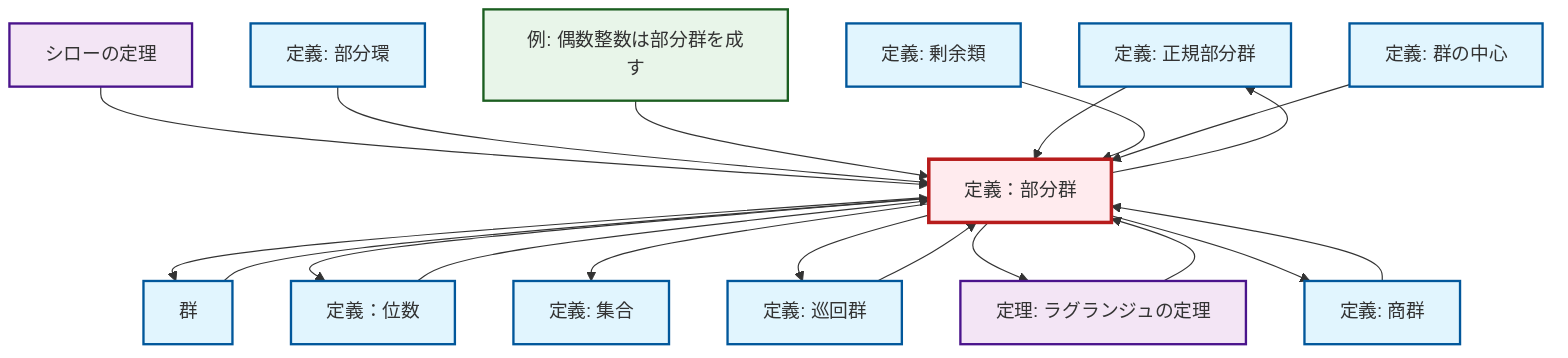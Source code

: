 graph TD
    classDef definition fill:#e1f5fe,stroke:#01579b,stroke-width:2px
    classDef theorem fill:#f3e5f5,stroke:#4a148c,stroke-width:2px
    classDef axiom fill:#fff3e0,stroke:#e65100,stroke-width:2px
    classDef example fill:#e8f5e9,stroke:#1b5e20,stroke-width:2px
    classDef current fill:#ffebee,stroke:#b71c1c,stroke-width:3px
    def-normal-subgroup["定義: 正規部分群"]:::definition
    def-subgroup["定義：部分群"]:::definition
    def-set["定義: 集合"]:::definition
    def-order["定義：位数"]:::definition
    def-center-of-group["定義: 群の中心"]:::definition
    def-coset["定義: 剰余類"]:::definition
    thm-sylow["シローの定理"]:::theorem
    def-cyclic-group["定義: 巡回群"]:::definition
    ex-even-integers-subgroup["例: 偶数整数は部分群を成す"]:::example
    def-group["群"]:::definition
    thm-lagrange["定理: ラグランジュの定理"]:::theorem
    def-subring["定義: 部分環"]:::definition
    def-quotient-group["定義: 商群"]:::definition
    def-subgroup --> def-group
    thm-lagrange --> def-subgroup
    def-group --> def-subgroup
    def-subgroup --> def-order
    def-cyclic-group --> def-subgroup
    thm-sylow --> def-subgroup
    def-subgroup --> def-set
    def-subring --> def-subgroup
    def-order --> def-subgroup
    def-subgroup --> def-cyclic-group
    ex-even-integers-subgroup --> def-subgroup
    def-normal-subgroup --> def-subgroup
    def-coset --> def-subgroup
    def-subgroup --> thm-lagrange
    def-subgroup --> def-normal-subgroup
    def-center-of-group --> def-subgroup
    def-quotient-group --> def-subgroup
    def-subgroup --> def-quotient-group
    class def-subgroup current
